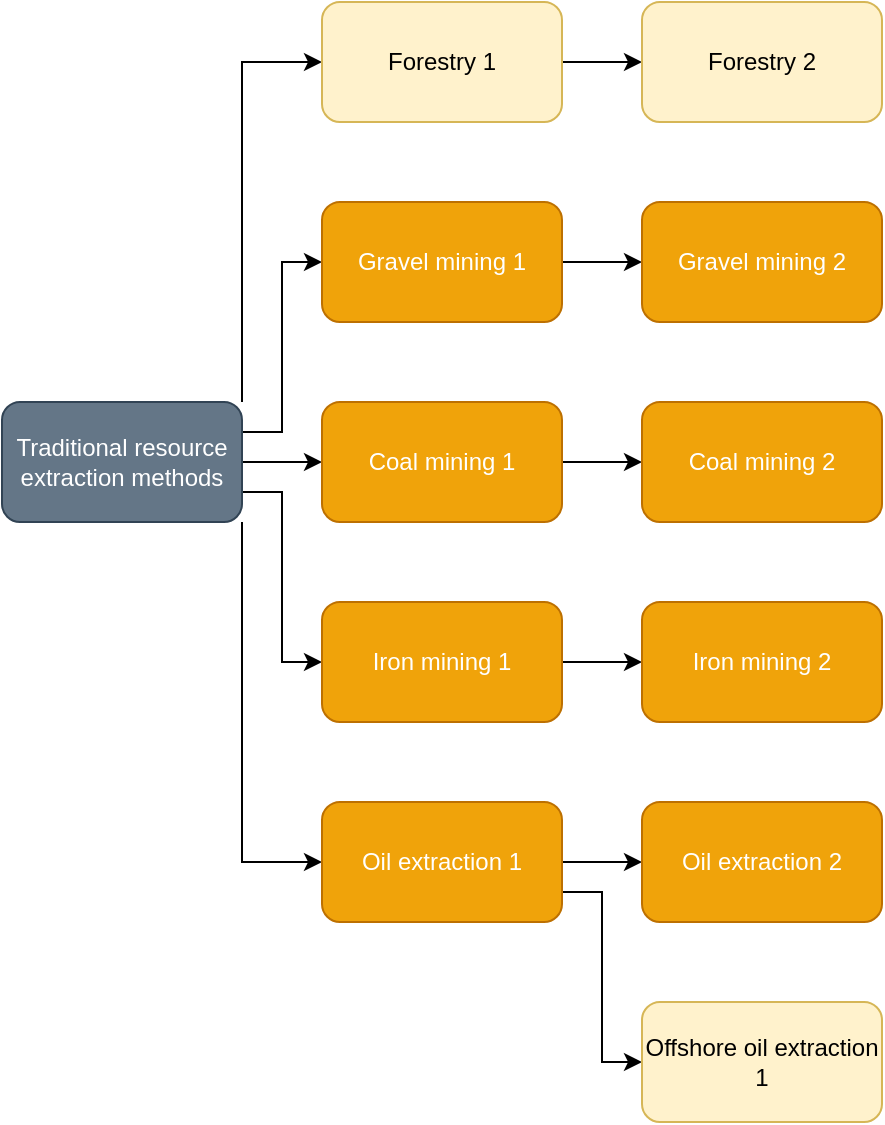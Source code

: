 <mxfile version="12.9.11" type="device"><diagram id="BN5ZN4Ey3Fofl15zJlCC" name="Page-1"><mxGraphModel dx="1422" dy="749" grid="1" gridSize="10" guides="1" tooltips="1" connect="1" arrows="1" fold="1" page="1" pageScale="1" pageWidth="850" pageHeight="1100" math="0" shadow="0"><root><mxCell id="0"/><mxCell id="1" parent="0"/><mxCell id="1Es-dBzwbiz0c_1wm-NT-11" style="edgeStyle=orthogonalEdgeStyle;rounded=0;orthogonalLoop=1;jettySize=auto;html=1;exitX=1;exitY=0.5;exitDx=0;exitDy=0;entryX=0;entryY=0.5;entryDx=0;entryDy=0;" parent="1" source="1Es-dBzwbiz0c_1wm-NT-1" target="1Es-dBzwbiz0c_1wm-NT-7" edge="1"><mxGeometry relative="1" as="geometry"/></mxCell><mxCell id="1Es-dBzwbiz0c_1wm-NT-12" style="edgeStyle=orthogonalEdgeStyle;rounded=0;orthogonalLoop=1;jettySize=auto;html=1;exitX=1;exitY=0.25;exitDx=0;exitDy=0;entryX=0;entryY=0.5;entryDx=0;entryDy=0;" parent="1" source="1Es-dBzwbiz0c_1wm-NT-1" target="1Es-dBzwbiz0c_1wm-NT-9" edge="1"><mxGeometry relative="1" as="geometry"/></mxCell><mxCell id="1Es-dBzwbiz0c_1wm-NT-13" style="edgeStyle=orthogonalEdgeStyle;rounded=0;orthogonalLoop=1;jettySize=auto;html=1;exitX=1;exitY=0.75;exitDx=0;exitDy=0;entryX=0;entryY=0.5;entryDx=0;entryDy=0;" parent="1" source="1Es-dBzwbiz0c_1wm-NT-1" target="1Es-dBzwbiz0c_1wm-NT-5" edge="1"><mxGeometry relative="1" as="geometry"/></mxCell><mxCell id="1Es-dBzwbiz0c_1wm-NT-14" style="edgeStyle=orthogonalEdgeStyle;rounded=0;orthogonalLoop=1;jettySize=auto;html=1;exitX=1;exitY=1;exitDx=0;exitDy=0;entryX=0;entryY=0.5;entryDx=0;entryDy=0;" parent="1" source="1Es-dBzwbiz0c_1wm-NT-1" target="1Es-dBzwbiz0c_1wm-NT-2" edge="1"><mxGeometry relative="1" as="geometry"/></mxCell><mxCell id="1Es-dBzwbiz0c_1wm-NT-15" style="edgeStyle=orthogonalEdgeStyle;rounded=0;orthogonalLoop=1;jettySize=auto;html=1;exitX=1;exitY=0;exitDx=0;exitDy=0;entryX=0;entryY=0.5;entryDx=0;entryDy=0;" parent="1" source="1Es-dBzwbiz0c_1wm-NT-1" target="1Es-dBzwbiz0c_1wm-NT-10" edge="1"><mxGeometry relative="1" as="geometry"/></mxCell><mxCell id="1Es-dBzwbiz0c_1wm-NT-1" value="Traditional resource extraction methods" style="rounded=1;whiteSpace=wrap;html=1;fillColor=#647687;strokeColor=#314354;fontColor=#ffffff;" parent="1" vertex="1"><mxGeometry x="120" y="320" width="120" height="60" as="geometry"/></mxCell><mxCell id="1Es-dBzwbiz0c_1wm-NT-18" style="edgeStyle=orthogonalEdgeStyle;rounded=0;orthogonalLoop=1;jettySize=auto;html=1;exitX=1;exitY=0.5;exitDx=0;exitDy=0;entryX=0;entryY=0.5;entryDx=0;entryDy=0;" parent="1" source="1Es-dBzwbiz0c_1wm-NT-2" target="1Es-dBzwbiz0c_1wm-NT-3" edge="1"><mxGeometry relative="1" as="geometry"/></mxCell><mxCell id="1Es-dBzwbiz0c_1wm-NT-19" style="edgeStyle=orthogonalEdgeStyle;rounded=0;orthogonalLoop=1;jettySize=auto;html=1;exitX=1;exitY=0.75;exitDx=0;exitDy=0;entryX=0;entryY=0.5;entryDx=0;entryDy=0;" parent="1" source="1Es-dBzwbiz0c_1wm-NT-2" target="1Es-dBzwbiz0c_1wm-NT-4" edge="1"><mxGeometry relative="1" as="geometry"/></mxCell><mxCell id="1Es-dBzwbiz0c_1wm-NT-2" value="Oil extraction 1" style="rounded=1;whiteSpace=wrap;html=1;fillColor=#f0a30a;strokeColor=#BD7000;fontColor=#ffffff;" parent="1" vertex="1"><mxGeometry x="280" y="520" width="120" height="60" as="geometry"/></mxCell><mxCell id="1Es-dBzwbiz0c_1wm-NT-3" value="Oil extraction 2" style="rounded=1;whiteSpace=wrap;html=1;fillColor=#f0a30a;strokeColor=#BD7000;fontColor=#ffffff;" parent="1" vertex="1"><mxGeometry x="440" y="520" width="120" height="60" as="geometry"/></mxCell><mxCell id="1Es-dBzwbiz0c_1wm-NT-4" value="Offshore oil extraction 1" style="rounded=1;whiteSpace=wrap;html=1;fillColor=#fff2cc;strokeColor=#d6b656;" parent="1" vertex="1"><mxGeometry x="440" y="620" width="120" height="60" as="geometry"/></mxCell><mxCell id="1Es-dBzwbiz0c_1wm-NT-17" style="edgeStyle=orthogonalEdgeStyle;rounded=0;orthogonalLoop=1;jettySize=auto;html=1;exitX=1;exitY=0.5;exitDx=0;exitDy=0;entryX=0;entryY=0.5;entryDx=0;entryDy=0;" parent="1" source="1Es-dBzwbiz0c_1wm-NT-5" target="1Es-dBzwbiz0c_1wm-NT-6" edge="1"><mxGeometry relative="1" as="geometry"/></mxCell><mxCell id="1Es-dBzwbiz0c_1wm-NT-5" value="Iron mining 1" style="rounded=1;whiteSpace=wrap;html=1;fillColor=#f0a30a;strokeColor=#BD7000;fontColor=#ffffff;" parent="1" vertex="1"><mxGeometry x="280" y="420" width="120" height="60" as="geometry"/></mxCell><mxCell id="1Es-dBzwbiz0c_1wm-NT-6" value="Iron mining 2" style="rounded=1;whiteSpace=wrap;html=1;fillColor=#f0a30a;strokeColor=#BD7000;fontColor=#ffffff;" parent="1" vertex="1"><mxGeometry x="440" y="420" width="120" height="60" as="geometry"/></mxCell><mxCell id="1Es-dBzwbiz0c_1wm-NT-16" style="edgeStyle=orthogonalEdgeStyle;rounded=0;orthogonalLoop=1;jettySize=auto;html=1;exitX=1;exitY=0.5;exitDx=0;exitDy=0;entryX=0;entryY=0.5;entryDx=0;entryDy=0;" parent="1" source="1Es-dBzwbiz0c_1wm-NT-7" target="1Es-dBzwbiz0c_1wm-NT-8" edge="1"><mxGeometry relative="1" as="geometry"/></mxCell><mxCell id="1Es-dBzwbiz0c_1wm-NT-7" value="Coal mining 1" style="rounded=1;whiteSpace=wrap;html=1;fillColor=#f0a30a;strokeColor=#BD7000;fontColor=#ffffff;" parent="1" vertex="1"><mxGeometry x="280" y="320" width="120" height="60" as="geometry"/></mxCell><mxCell id="1Es-dBzwbiz0c_1wm-NT-8" value="Coal mining 2" style="rounded=1;whiteSpace=wrap;html=1;fillColor=#f0a30a;strokeColor=#BD7000;fontColor=#ffffff;" parent="1" vertex="1"><mxGeometry x="440" y="320" width="120" height="60" as="geometry"/></mxCell><mxCell id="1Es-dBzwbiz0c_1wm-NT-21" style="edgeStyle=orthogonalEdgeStyle;rounded=0;orthogonalLoop=1;jettySize=auto;html=1;exitX=1;exitY=0.5;exitDx=0;exitDy=0;entryX=0;entryY=0.5;entryDx=0;entryDy=0;" parent="1" source="1Es-dBzwbiz0c_1wm-NT-9" target="1Es-dBzwbiz0c_1wm-NT-20" edge="1"><mxGeometry relative="1" as="geometry"/></mxCell><mxCell id="1Es-dBzwbiz0c_1wm-NT-9" value="Gravel mining 1" style="rounded=1;whiteSpace=wrap;html=1;fillColor=#f0a30a;strokeColor=#BD7000;fontColor=#ffffff;" parent="1" vertex="1"><mxGeometry x="280" y="220" width="120" height="60" as="geometry"/></mxCell><mxCell id="1Es-dBzwbiz0c_1wm-NT-23" style="edgeStyle=orthogonalEdgeStyle;rounded=0;orthogonalLoop=1;jettySize=auto;html=1;exitX=1;exitY=0.5;exitDx=0;exitDy=0;" parent="1" source="1Es-dBzwbiz0c_1wm-NT-10" target="1Es-dBzwbiz0c_1wm-NT-22" edge="1"><mxGeometry relative="1" as="geometry"/></mxCell><mxCell id="1Es-dBzwbiz0c_1wm-NT-10" value="Forestry 1" style="rounded=1;whiteSpace=wrap;html=1;fillColor=#fff2cc;strokeColor=#d6b656;" parent="1" vertex="1"><mxGeometry x="280" y="120" width="120" height="60" as="geometry"/></mxCell><mxCell id="1Es-dBzwbiz0c_1wm-NT-20" value="Gravel mining 2" style="rounded=1;whiteSpace=wrap;html=1;fillColor=#f0a30a;strokeColor=#BD7000;fontColor=#ffffff;" parent="1" vertex="1"><mxGeometry x="440" y="220" width="120" height="60" as="geometry"/></mxCell><mxCell id="1Es-dBzwbiz0c_1wm-NT-22" value="Forestry 2" style="rounded=1;whiteSpace=wrap;html=1;fillColor=#fff2cc;strokeColor=#d6b656;" parent="1" vertex="1"><mxGeometry x="440" y="120" width="120" height="60" as="geometry"/></mxCell></root></mxGraphModel></diagram></mxfile>